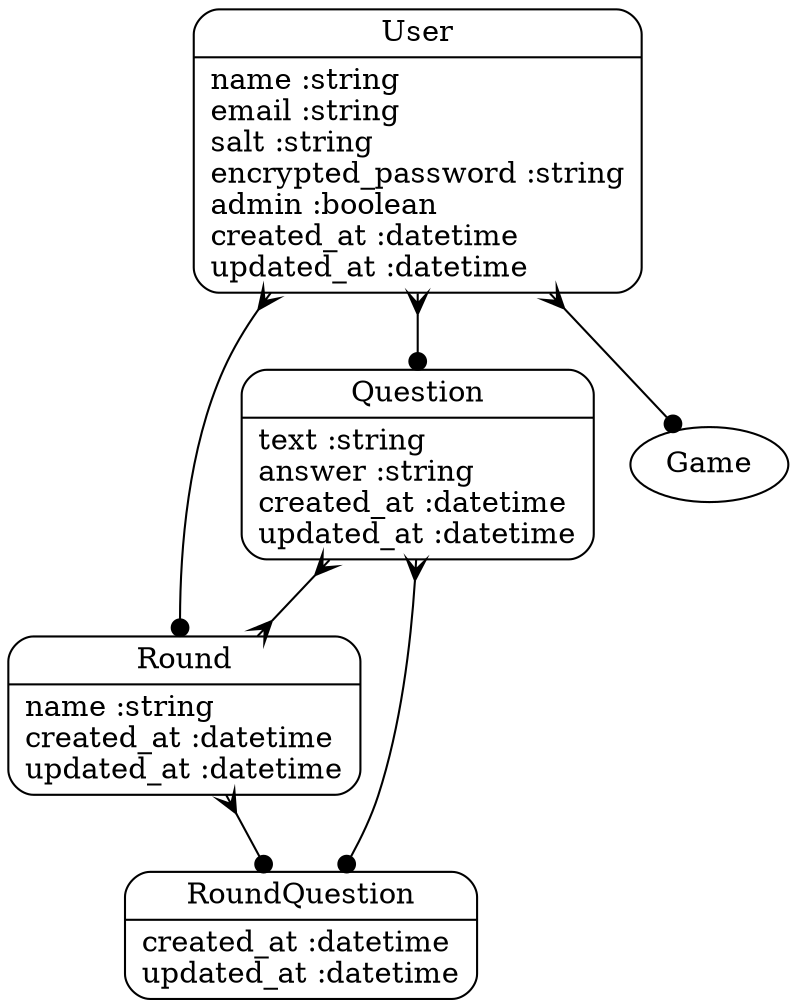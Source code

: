 digraph models_diagram {
	graph[overlap=false, splines=true]
	"Question" [shape=Mrecord, label="{Question|text :string\lanswer :string\lcreated_at :datetime\lupdated_at :datetime\l}"]
	"Round" [shape=Mrecord, label="{Round|name :string\lcreated_at :datetime\lupdated_at :datetime\l}"]
	"RoundQuestion" [shape=Mrecord, label="{RoundQuestion|created_at :datetime\lupdated_at :datetime\l}"]
	"User" [shape=Mrecord, label="{User|name :string\lemail :string\lsalt :string\lencrypted_password :string\ladmin :boolean\lcreated_at :datetime\lupdated_at :datetime\l}"]
	"Question" -> "RoundQuestion" [arrowtail=crow, arrowhead=dot, dir=both]
	"Question" -> "Round" [arrowtail=crow, arrowhead=crow, dir=both]
	"Round" -> "RoundQuestion" [arrowtail=crow, arrowhead=dot, dir=both]
	"User" -> "Game" [arrowtail=crow, arrowhead=dot, dir=both]
	"User" -> "Round" [arrowtail=crow, arrowhead=dot, dir=both]
	"User" -> "Question" [arrowtail=crow, arrowhead=dot, dir=both]
}
